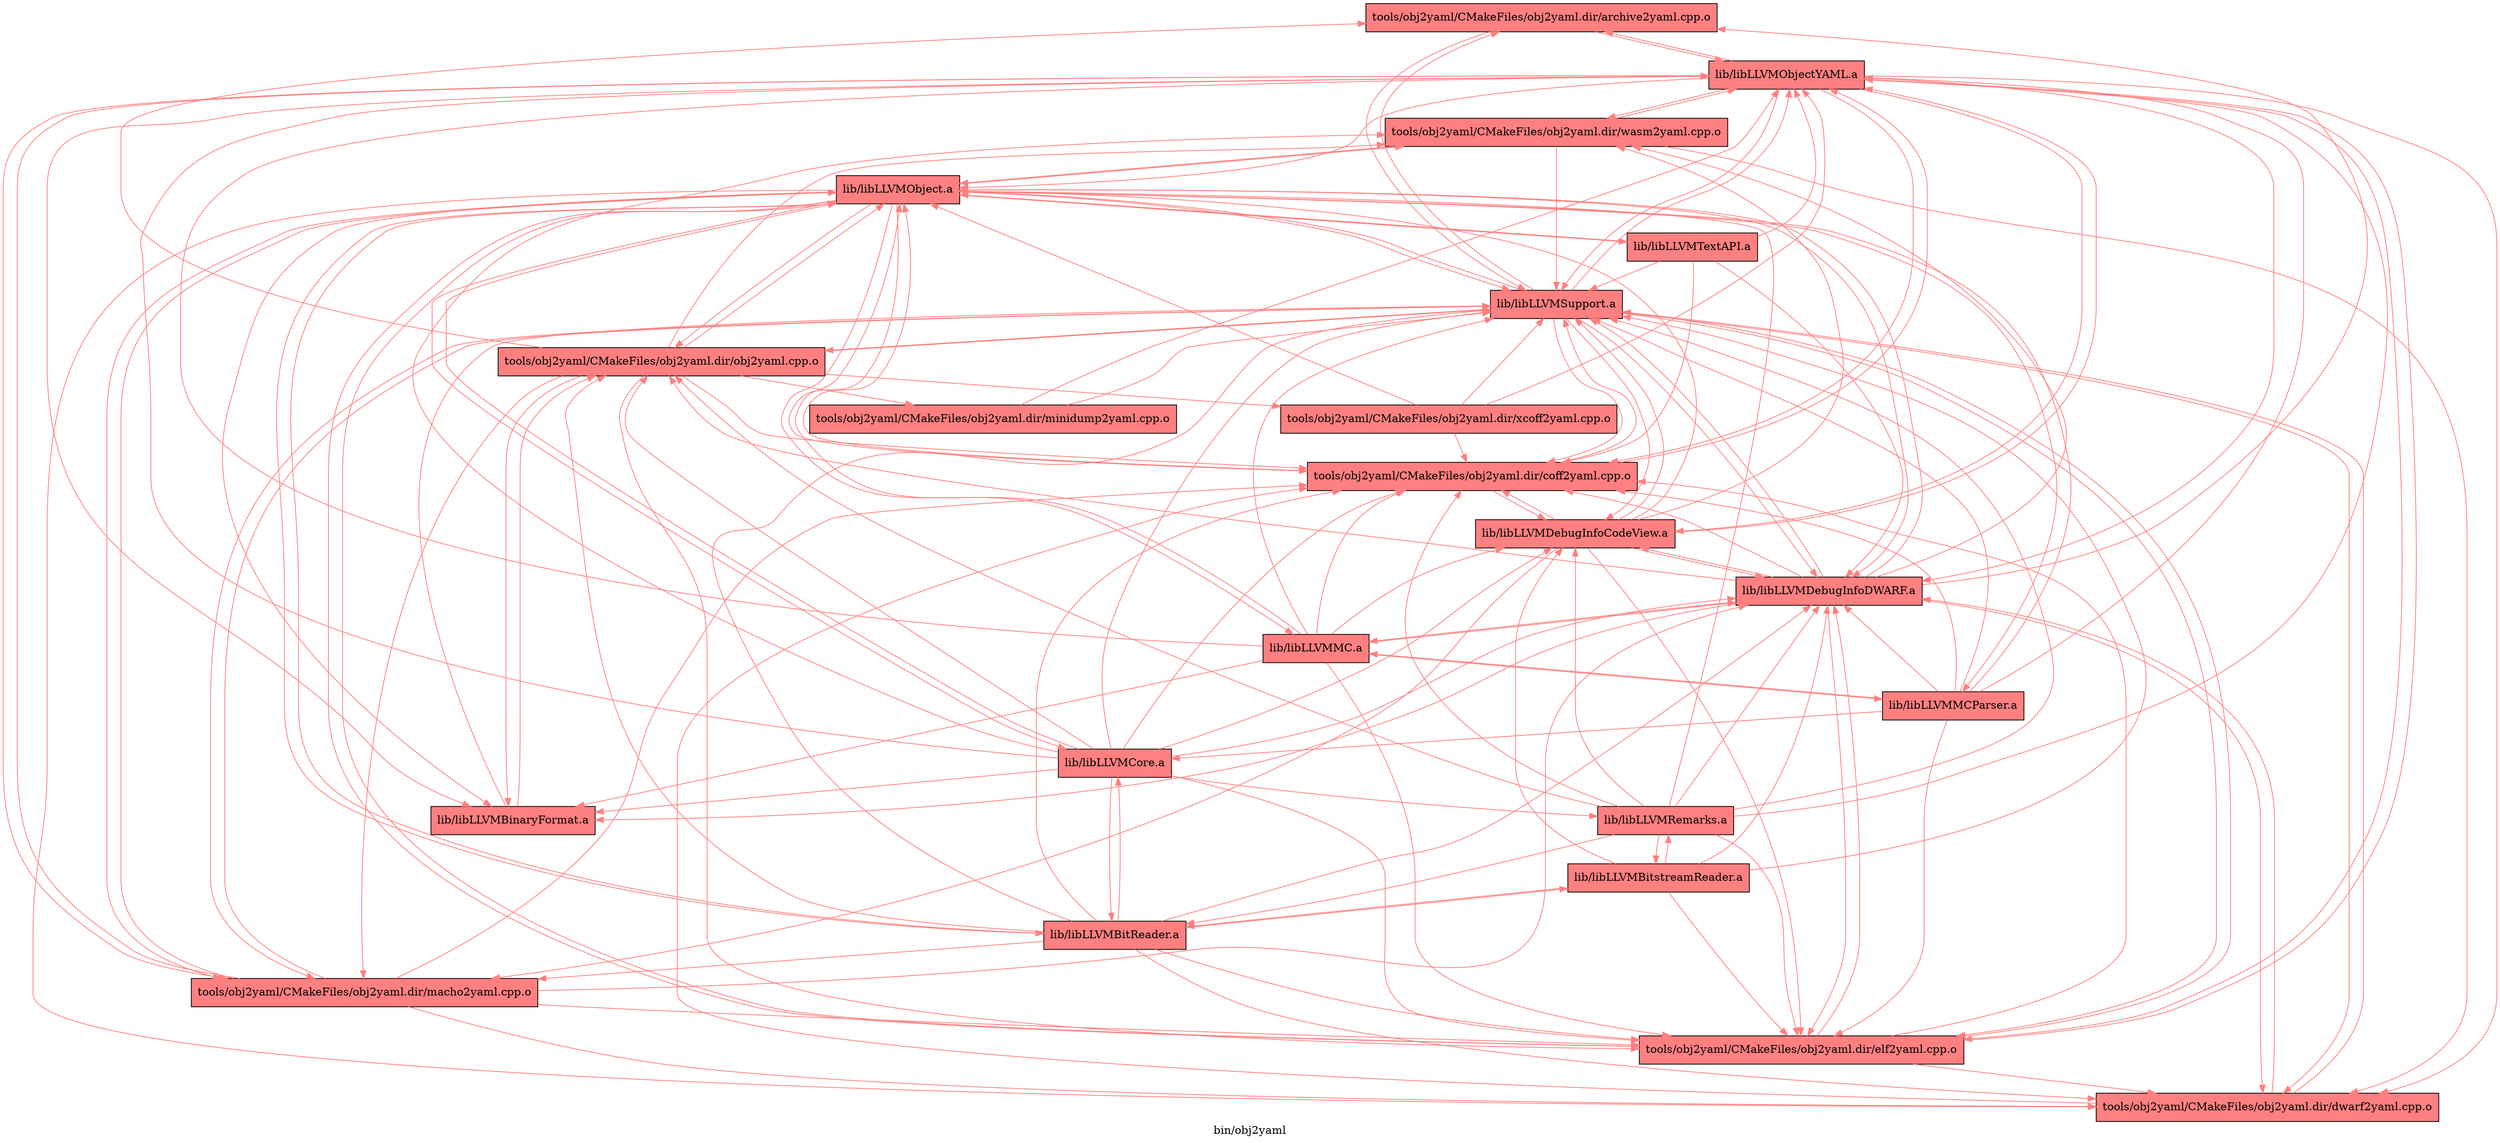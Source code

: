 digraph "bin/obj2yaml" {
	label="bin/obj2yaml";

	Node0x55658c1d9368 [shape=record,shape=record,style=filled,fillcolor="1.000000 0.5 1",label="{tools/obj2yaml/CMakeFiles/obj2yaml.dir/archive2yaml.cpp.o}"];
	Node0x55658c1d9368 -> Node0x55658c1d5d08[color="1.000000 0.5 1"];
	Node0x55658c1d9368 -> Node0x55658c1d6bb8[color="1.000000 0.5 1"];
	Node0x55658c1d5d08 [shape=record,shape=record,style=filled,fillcolor="1.000000 0.5 1",label="{lib/libLLVMObjectYAML.a}"];
	Node0x55658c1d5d08 -> Node0x55658c1d9368[color="1.000000 0.5 1"];
	Node0x55658c1d5d08 -> Node0x55658c1d75b8[color="1.000000 0.5 1"];
	Node0x55658c1d5d08 -> Node0x55658c1d6bb8[color="1.000000 0.5 1"];
	Node0x55658c1d5d08 -> Node0x55658c1d7a68[color="1.000000 0.5 1"];
	Node0x55658c1d5d08 -> Node0x55658c1d8198[color="1.000000 0.5 1"];
	Node0x55658c1d5d08 -> Node0x55658c1db618[color="1.000000 0.5 1"];
	Node0x55658c1d5d08 -> Node0x55658c1d57b8[color="1.000000 0.5 1"];
	Node0x55658c1d5d08 -> Node0x55658c1d53a8[color="1.000000 0.5 1"];
	Node0x55658c1d5d08 -> Node0x55658c1d61b8[color="1.000000 0.5 1"];
	Node0x55658c1d5d08 -> Node0x55658c1d4908[color="1.000000 0.5 1"];
	Node0x55658c1d5d08 -> Node0x55658c1d99f8[color="1.000000 0.5 1"];
	Node0x55658c1d6bb8 [shape=record,shape=record,style=filled,fillcolor="1.000000 0.5 1",label="{lib/libLLVMSupport.a}"];
	Node0x55658c1d6bb8 -> Node0x55658c1d61b8[color="1.000000 0.5 1"];
	Node0x55658c1d6bb8 -> Node0x55658c1d75b8[color="1.000000 0.5 1"];
	Node0x55658c1d6bb8 -> Node0x55658c1d7a68[color="1.000000 0.5 1"];
	Node0x55658c1d6bb8 -> Node0x55658c1d57b8[color="1.000000 0.5 1"];
	Node0x55658c1d6bb8 -> Node0x55658c1d5d08[color="1.000000 0.5 1"];
	Node0x55658c1d6bb8 -> Node0x55658c1d86e8[color="1.000000 0.5 1"];
	Node0x55658c1d6bb8 -> Node0x55658c1db618[color="1.000000 0.5 1"];
	Node0x55658c1d6bb8 -> Node0x55658c1d53a8[color="1.000000 0.5 1"];
	Node0x55658c1d6bb8 -> Node0x55658c1d9368[color="1.000000 0.5 1"];
	Node0x55658c1d6bb8 -> Node0x55658c1d8198[color="1.000000 0.5 1"];
	Node0x55658c1d86e8 [shape=record,shape=record,style=filled,fillcolor="1.000000 0.5 1",label="{tools/obj2yaml/CMakeFiles/obj2yaml.dir/obj2yaml.cpp.o}"];
	Node0x55658c1d86e8 -> Node0x55658c1d9368[color="1.000000 0.5 1"];
	Node0x55658c1d86e8 -> Node0x55658c1d7a68[color="1.000000 0.5 1"];
	Node0x55658c1d86e8 -> Node0x55658c1d75b8[color="1.000000 0.5 1"];
	Node0x55658c1d86e8 -> Node0x55658c1db618[color="1.000000 0.5 1"];
	Node0x55658c1d86e8 -> Node0x55658c1dadf8[color="1.000000 0.5 1"];
	Node0x55658c1d86e8 -> Node0x55658c1db0c8[color="1.000000 0.5 1"];
	Node0x55658c1d86e8 -> Node0x55658c1d99f8[color="1.000000 0.5 1"];
	Node0x55658c1d86e8 -> Node0x55658c1d4908[color="1.000000 0.5 1"];
	Node0x55658c1d86e8 -> Node0x55658c1d61b8[color="1.000000 0.5 1"];
	Node0x55658c1d86e8 -> Node0x55658c1d6bb8[color="1.000000 0.5 1"];
	Node0x55658c1d7a68 [shape=record,shape=record,style=filled,fillcolor="1.000000 0.5 1",label="{tools/obj2yaml/CMakeFiles/obj2yaml.dir/coff2yaml.cpp.o}"];
	Node0x55658c1d7a68 -> Node0x55658c1d57b8[color="1.000000 0.5 1"];
	Node0x55658c1d7a68 -> Node0x55658c1d61b8[color="1.000000 0.5 1"];
	Node0x55658c1d7a68 -> Node0x55658c1d5d08[color="1.000000 0.5 1"];
	Node0x55658c1d7a68 -> Node0x55658c1d6bb8[color="1.000000 0.5 1"];
	Node0x55658c1d75b8 [shape=record,shape=record,style=filled,fillcolor="1.000000 0.5 1",label="{tools/obj2yaml/CMakeFiles/obj2yaml.dir/elf2yaml.cpp.o}"];
	Node0x55658c1d75b8 -> Node0x55658c1d7a68[color="1.000000 0.5 1"];
	Node0x55658c1d75b8 -> Node0x55658c1d8198[color="1.000000 0.5 1"];
	Node0x55658c1d75b8 -> Node0x55658c1d53a8[color="1.000000 0.5 1"];
	Node0x55658c1d75b8 -> Node0x55658c1d61b8[color="1.000000 0.5 1"];
	Node0x55658c1d75b8 -> Node0x55658c1d5d08[color="1.000000 0.5 1"];
	Node0x55658c1d75b8 -> Node0x55658c1d6bb8[color="1.000000 0.5 1"];
	Node0x55658c1db618 [shape=record,shape=record,style=filled,fillcolor="1.000000 0.5 1",label="{tools/obj2yaml/CMakeFiles/obj2yaml.dir/macho2yaml.cpp.o}"];
	Node0x55658c1db618 -> Node0x55658c1d7a68[color="1.000000 0.5 1"];
	Node0x55658c1db618 -> Node0x55658c1d8198[color="1.000000 0.5 1"];
	Node0x55658c1db618 -> Node0x55658c1d75b8[color="1.000000 0.5 1"];
	Node0x55658c1db618 -> Node0x55658c1d53a8[color="1.000000 0.5 1"];
	Node0x55658c1db618 -> Node0x55658c1d61b8[color="1.000000 0.5 1"];
	Node0x55658c1db618 -> Node0x55658c1d5d08[color="1.000000 0.5 1"];
	Node0x55658c1db618 -> Node0x55658c1d6bb8[color="1.000000 0.5 1"];
	Node0x55658c1dadf8 [shape=record,shape=record,style=filled,fillcolor="1.000000 0.5 1",label="{tools/obj2yaml/CMakeFiles/obj2yaml.dir/minidump2yaml.cpp.o}"];
	Node0x55658c1dadf8 -> Node0x55658c1d5d08[color="1.000000 0.5 1"];
	Node0x55658c1dadf8 -> Node0x55658c1d6bb8[color="1.000000 0.5 1"];
	Node0x55658c1db0c8 [shape=record,shape=record,style=filled,fillcolor="1.000000 0.5 1",label="{tools/obj2yaml/CMakeFiles/obj2yaml.dir/xcoff2yaml.cpp.o}"];
	Node0x55658c1db0c8 -> Node0x55658c1d7a68[color="1.000000 0.5 1"];
	Node0x55658c1db0c8 -> Node0x55658c1d61b8[color="1.000000 0.5 1"];
	Node0x55658c1db0c8 -> Node0x55658c1d5d08[color="1.000000 0.5 1"];
	Node0x55658c1db0c8 -> Node0x55658c1d6bb8[color="1.000000 0.5 1"];
	Node0x55658c1d99f8 [shape=record,shape=record,style=filled,fillcolor="1.000000 0.5 1",label="{tools/obj2yaml/CMakeFiles/obj2yaml.dir/wasm2yaml.cpp.o}"];
	Node0x55658c1d99f8 -> Node0x55658c1d8198[color="1.000000 0.5 1"];
	Node0x55658c1d99f8 -> Node0x55658c1d61b8[color="1.000000 0.5 1"];
	Node0x55658c1d99f8 -> Node0x55658c1d5d08[color="1.000000 0.5 1"];
	Node0x55658c1d99f8 -> Node0x55658c1d6bb8[color="1.000000 0.5 1"];
	Node0x55658c1d4908 [shape=record,shape=record,style=filled,fillcolor="1.000000 0.5 1",label="{lib/libLLVMBinaryFormat.a}"];
	Node0x55658c1d4908 -> Node0x55658c1d86e8[color="1.000000 0.5 1"];
	Node0x55658c1d4908 -> Node0x55658c1d6bb8[color="1.000000 0.5 1"];
	Node0x55658c1d61b8 [shape=record,shape=record,style=filled,fillcolor="1.000000 0.5 1",label="{lib/libLLVMObject.a}"];
	Node0x55658c1d61b8 -> Node0x55658c1d86e8[color="1.000000 0.5 1"];
	Node0x55658c1d61b8 -> Node0x55658c1d4908[color="1.000000 0.5 1"];
	Node0x55658c1d61b8 -> Node0x55658c1d6bb8[color="1.000000 0.5 1"];
	Node0x55658c1d61b8 -> Node0x55658c1d7a68[color="1.000000 0.5 1"];
	Node0x55658c1d61b8 -> Node0x55658c1d75b8[color="1.000000 0.5 1"];
	Node0x55658c1d61b8 -> Node0x55658c1d53a8[color="1.000000 0.5 1"];
	Node0x55658c1d61b8 -> Node0x55658c1de638[color="1.000000 0.5 1"];
	Node0x55658c1d61b8 -> Node0x55658c1dc838[color="1.000000 0.5 1"];
	Node0x55658c1d61b8 -> Node0x55658c1dc388[color="1.000000 0.5 1"];
	Node0x55658c1d61b8 -> Node0x55658c1ddc38[color="1.000000 0.5 1"];
	Node0x55658c1d61b8 -> Node0x55658c1db618[color="1.000000 0.5 1"];
	Node0x55658c1d61b8 -> Node0x55658c1d8198[color="1.000000 0.5 1"];
	Node0x55658c1d61b8 -> Node0x55658c1dd788[color="1.000000 0.5 1"];
	Node0x55658c1d61b8 -> Node0x55658c1d99f8[color="1.000000 0.5 1"];
	Node0x55658c1d57b8 [shape=record,shape=record,style=filled,fillcolor="1.000000 0.5 1",label="{lib/libLLVMDebugInfoCodeView.a}"];
	Node0x55658c1d57b8 -> Node0x55658c1d7a68[color="1.000000 0.5 1"];
	Node0x55658c1d57b8 -> Node0x55658c1d6bb8[color="1.000000 0.5 1"];
	Node0x55658c1d57b8 -> Node0x55658c1d99f8[color="1.000000 0.5 1"];
	Node0x55658c1d57b8 -> Node0x55658c1d5d08[color="1.000000 0.5 1"];
	Node0x55658c1d57b8 -> Node0x55658c1d75b8[color="1.000000 0.5 1"];
	Node0x55658c1d57b8 -> Node0x55658c1db618[color="1.000000 0.5 1"];
	Node0x55658c1d57b8 -> Node0x55658c1d61b8[color="1.000000 0.5 1"];
	Node0x55658c1d57b8 -> Node0x55658c1d53a8[color="1.000000 0.5 1"];
	Node0x55658c1d8198 [shape=record,shape=record,style=filled,fillcolor="1.000000 0.5 1",label="{tools/obj2yaml/CMakeFiles/obj2yaml.dir/dwarf2yaml.cpp.o}"];
	Node0x55658c1d8198 -> Node0x55658c1d7a68[color="1.000000 0.5 1"];
	Node0x55658c1d8198 -> Node0x55658c1d53a8[color="1.000000 0.5 1"];
	Node0x55658c1d8198 -> Node0x55658c1d6bb8[color="1.000000 0.5 1"];
	Node0x55658c1d53a8 [shape=record,shape=record,style=filled,fillcolor="1.000000 0.5 1",label="{lib/libLLVMDebugInfoDWARF.a}"];
	Node0x55658c1d53a8 -> Node0x55658c1d9368[color="1.000000 0.5 1"];
	Node0x55658c1d53a8 -> Node0x55658c1d7a68[color="1.000000 0.5 1"];
	Node0x55658c1d53a8 -> Node0x55658c1d8198[color="1.000000 0.5 1"];
	Node0x55658c1d53a8 -> Node0x55658c1d75b8[color="1.000000 0.5 1"];
	Node0x55658c1d53a8 -> Node0x55658c1d57b8[color="1.000000 0.5 1"];
	Node0x55658c1d53a8 -> Node0x55658c1d4908[color="1.000000 0.5 1"];
	Node0x55658c1d53a8 -> Node0x55658c1d61b8[color="1.000000 0.5 1"];
	Node0x55658c1d53a8 -> Node0x55658c1d6bb8[color="1.000000 0.5 1"];
	Node0x55658c1d53a8 -> Node0x55658c1de638[color="1.000000 0.5 1"];
	Node0x55658c1d53a8 -> Node0x55658c1d99f8[color="1.000000 0.5 1"];
	Node0x55658c1d53a8 -> Node0x55658c1d86e8[color="1.000000 0.5 1"];
	Node0x55658c1de638 [shape=record,shape=record,style=filled,fillcolor="1.000000 0.5 1",label="{lib/libLLVMMC.a}"];
	Node0x55658c1de638 -> Node0x55658c1d57b8[color="1.000000 0.5 1"];
	Node0x55658c1de638 -> Node0x55658c1d61b8[color="1.000000 0.5 1"];
	Node0x55658c1de638 -> Node0x55658c1d6bb8[color="1.000000 0.5 1"];
	Node0x55658c1de638 -> Node0x55658c1d7a68[color="1.000000 0.5 1"];
	Node0x55658c1de638 -> Node0x55658c1d75b8[color="1.000000 0.5 1"];
	Node0x55658c1de638 -> Node0x55658c1d4908[color="1.000000 0.5 1"];
	Node0x55658c1de638 -> Node0x55658c1d5d08[color="1.000000 0.5 1"];
	Node0x55658c1de638 -> Node0x55658c1ddc38[color="1.000000 0.5 1"];
	Node0x55658c1de638 -> Node0x55658c1d53a8[color="1.000000 0.5 1"];
	Node0x55658c1dc838 [shape=record,shape=record,style=filled,fillcolor="1.000000 0.5 1",label="{lib/libLLVMBitReader.a}"];
	Node0x55658c1dc838 -> Node0x55658c1d86e8[color="1.000000 0.5 1"];
	Node0x55658c1dc838 -> Node0x55658c1d7a68[color="1.000000 0.5 1"];
	Node0x55658c1dc838 -> Node0x55658c1d75b8[color="1.000000 0.5 1"];
	Node0x55658c1dc838 -> Node0x55658c1d53a8[color="1.000000 0.5 1"];
	Node0x55658c1dc838 -> Node0x55658c1d61b8[color="1.000000 0.5 1"];
	Node0x55658c1dc838 -> Node0x55658c1d6bb8[color="1.000000 0.5 1"];
	Node0x55658c1dc838 -> Node0x55658c1dce28[color="1.000000 0.5 1"];
	Node0x55658c1dc838 -> Node0x55658c1dc388[color="1.000000 0.5 1"];
	Node0x55658c1dc838 -> Node0x55658c1d8198[color="1.000000 0.5 1"];
	Node0x55658c1dc838 -> Node0x55658c1db618[color="1.000000 0.5 1"];
	Node0x55658c1dc388 [shape=record,shape=record,style=filled,fillcolor="1.000000 0.5 1",label="{lib/libLLVMCore.a}"];
	Node0x55658c1dc388 -> Node0x55658c1d53a8[color="1.000000 0.5 1"];
	Node0x55658c1dc388 -> Node0x55658c1d61b8[color="1.000000 0.5 1"];
	Node0x55658c1dc388 -> Node0x55658c1d6bb8[color="1.000000 0.5 1"];
	Node0x55658c1dc388 -> Node0x55658c1dc838[color="1.000000 0.5 1"];
	Node0x55658c1dc388 -> Node0x55658c1d86e8[color="1.000000 0.5 1"];
	Node0x55658c1dc388 -> Node0x55658c1d57b8[color="1.000000 0.5 1"];
	Node0x55658c1dc388 -> Node0x55658c1d4908[color="1.000000 0.5 1"];
	Node0x55658c1dc388 -> Node0x55658c1d7a68[color="1.000000 0.5 1"];
	Node0x55658c1dc388 -> Node0x55658c1d75b8[color="1.000000 0.5 1"];
	Node0x55658c1dc388 -> Node0x55658c1dd238[color="1.000000 0.5 1"];
	Node0x55658c1dc388 -> Node0x55658c1d5d08[color="1.000000 0.5 1"];
	Node0x55658c1dc388 -> Node0x55658c1d99f8[color="1.000000 0.5 1"];
	Node0x55658c1ddc38 [shape=record,shape=record,style=filled,fillcolor="1.000000 0.5 1",label="{lib/libLLVMMCParser.a}"];
	Node0x55658c1ddc38 -> Node0x55658c1d7a68[color="1.000000 0.5 1"];
	Node0x55658c1ddc38 -> Node0x55658c1d75b8[color="1.000000 0.5 1"];
	Node0x55658c1ddc38 -> Node0x55658c1d61b8[color="1.000000 0.5 1"];
	Node0x55658c1ddc38 -> Node0x55658c1d53a8[color="1.000000 0.5 1"];
	Node0x55658c1ddc38 -> Node0x55658c1d6bb8[color="1.000000 0.5 1"];
	Node0x55658c1ddc38 -> Node0x55658c1de638[color="1.000000 0.5 1"];
	Node0x55658c1ddc38 -> Node0x55658c1d5d08[color="1.000000 0.5 1"];
	Node0x55658c1ddc38 -> Node0x55658c1dc388[color="1.000000 0.5 1"];
	Node0x55658c1dd788 [shape=record,shape=record,style=filled,fillcolor="1.000000 0.5 1",label="{lib/libLLVMTextAPI.a}"];
	Node0x55658c1dd788 -> Node0x55658c1d6bb8[color="1.000000 0.5 1"];
	Node0x55658c1dd788 -> Node0x55658c1d7a68[color="1.000000 0.5 1"];
	Node0x55658c1dd788 -> Node0x55658c1d61b8[color="1.000000 0.5 1"];
	Node0x55658c1dd788 -> Node0x55658c1d53a8[color="1.000000 0.5 1"];
	Node0x55658c1dd788 -> Node0x55658c1d5d08[color="1.000000 0.5 1"];
	Node0x55658c1dce28 [shape=record,shape=record,style=filled,fillcolor="1.000000 0.5 1",label="{lib/libLLVMBitstreamReader.a}"];
	Node0x55658c1dce28 -> Node0x55658c1d75b8[color="1.000000 0.5 1"];
	Node0x55658c1dce28 -> Node0x55658c1d57b8[color="1.000000 0.5 1"];
	Node0x55658c1dce28 -> Node0x55658c1d53a8[color="1.000000 0.5 1"];
	Node0x55658c1dce28 -> Node0x55658c1d6bb8[color="1.000000 0.5 1"];
	Node0x55658c1dce28 -> Node0x55658c1dc838[color="1.000000 0.5 1"];
	Node0x55658c1dce28 -> Node0x55658c1dd238[color="1.000000 0.5 1"];
	Node0x55658c1dd238 [shape=record,shape=record,style=filled,fillcolor="1.000000 0.5 1",label="{lib/libLLVMRemarks.a}"];
	Node0x55658c1dd238 -> Node0x55658c1d53a8[color="1.000000 0.5 1"];
	Node0x55658c1dd238 -> Node0x55658c1d6bb8[color="1.000000 0.5 1"];
	Node0x55658c1dd238 -> Node0x55658c1d57b8[color="1.000000 0.5 1"];
	Node0x55658c1dd238 -> Node0x55658c1dc838[color="1.000000 0.5 1"];
	Node0x55658c1dd238 -> Node0x55658c1d7a68[color="1.000000 0.5 1"];
	Node0x55658c1dd238 -> Node0x55658c1d75b8[color="1.000000 0.5 1"];
	Node0x55658c1dd238 -> Node0x55658c1d86e8[color="1.000000 0.5 1"];
	Node0x55658c1dd238 -> Node0x55658c1d61b8[color="1.000000 0.5 1"];
	Node0x55658c1dd238 -> Node0x55658c1dce28[color="1.000000 0.5 1"];
	Node0x55658c1dd238 -> Node0x55658c1d5d08[color="1.000000 0.5 1"];
}
